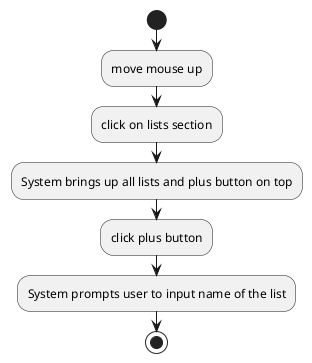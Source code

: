 ' This diagram is for creating a list of todo
@startuml AD1
start
:move mouse up;
:click on lists section;
:System brings up all lists and plus button on top;
:click plus button;
:System prompts user to input name of the list;
stop
@enduml

